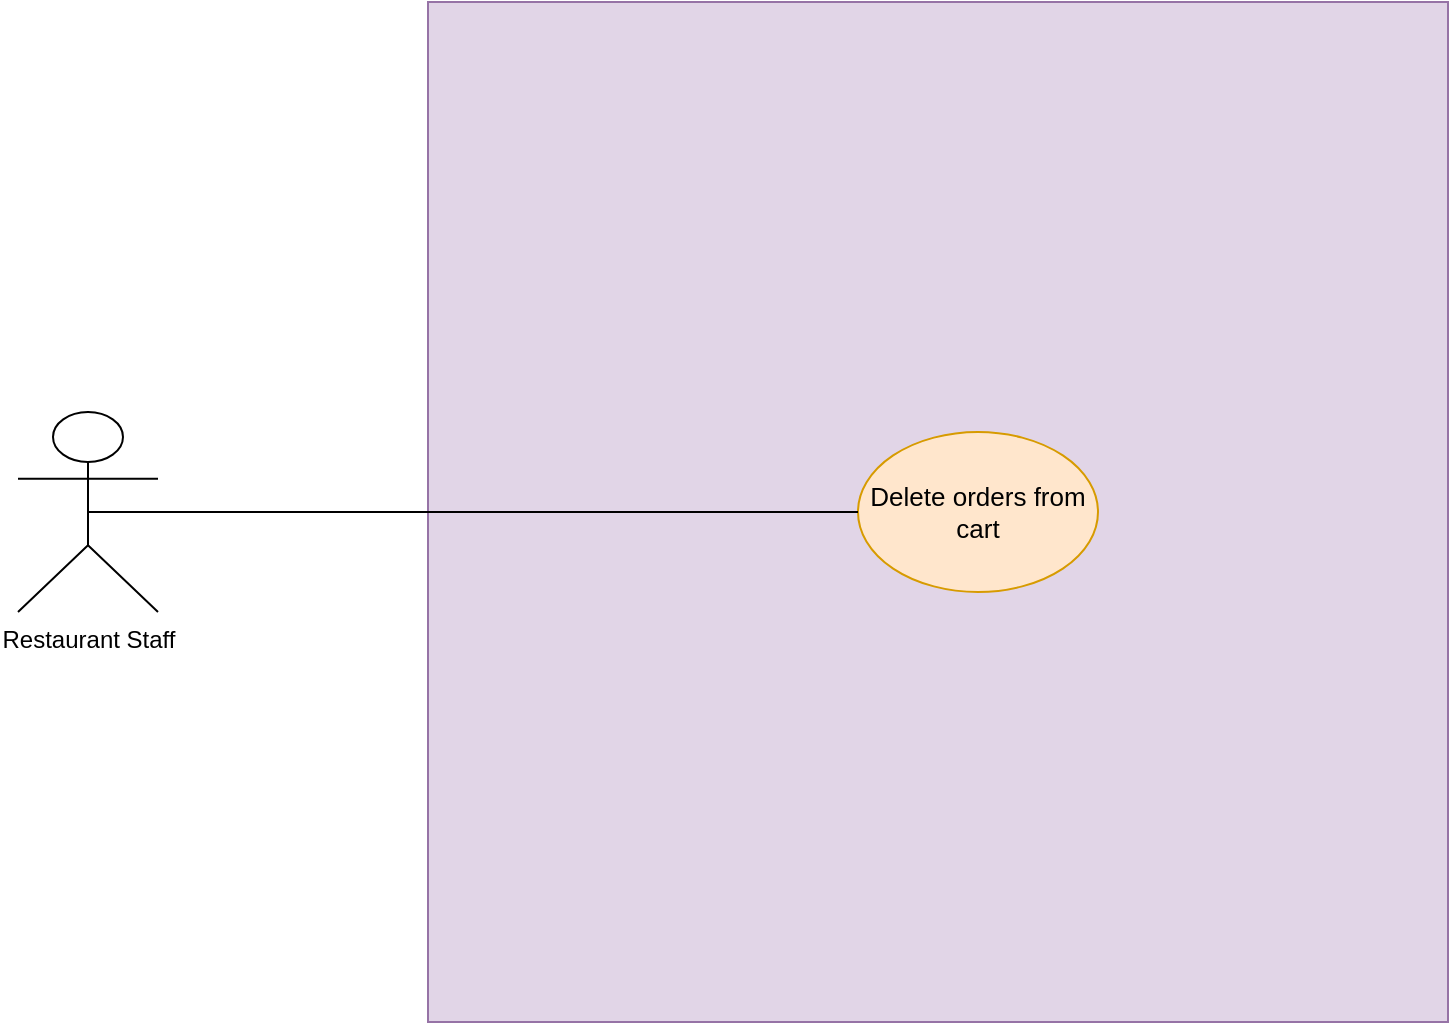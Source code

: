 <mxfile version="18.0.6" type="device"><diagram id="kg1rYYwzPfy4I76olRBd" name="User Acc Use Case "><mxGraphModel dx="516" dy="641" grid="1" gridSize="10" guides="1" tooltips="1" connect="1" arrows="1" fold="1" page="1" pageScale="1" pageWidth="850" pageHeight="1100" math="0" shadow="0"><root><mxCell id="0"/><mxCell id="1" parent="0"/><mxCell id="65m7NHMEhVuAxZGKMXY2-1" value="Restaurant Staff" style="shape=umlActor;verticalLabelPosition=bottom;verticalAlign=top;html=1;outlineConnect=0;align=center;" parent="1" vertex="1"><mxGeometry x="90" y="250" width="70" height="100" as="geometry"/></mxCell><mxCell id="65m7NHMEhVuAxZGKMXY2-2" value="" style="whiteSpace=wrap;html=1;aspect=fixed;fillColor=#e1d5e7;strokeColor=#9673a6;" parent="1" vertex="1"><mxGeometry x="295" y="45" width="510" height="510" as="geometry"/></mxCell><mxCell id="65m7NHMEhVuAxZGKMXY2-3" value="&lt;font style=&quot;font-size: 13px;&quot;&gt;Delete orders from cart&lt;/font&gt;" style="ellipse;whiteSpace=wrap;html=1;fillColor=#ffe6cc;strokeColor=#d79b00;" parent="1" vertex="1"><mxGeometry x="510" y="260" width="120" height="80" as="geometry"/></mxCell><mxCell id="65m7NHMEhVuAxZGKMXY2-4" value="" style="endArrow=none;html=1;rounded=0;fontSize=15;exitX=0.5;exitY=0.5;exitDx=0;exitDy=0;exitPerimeter=0;entryX=0;entryY=0.5;entryDx=0;entryDy=0;" parent="1" source="65m7NHMEhVuAxZGKMXY2-1" target="65m7NHMEhVuAxZGKMXY2-3" edge="1"><mxGeometry width="50" height="50" relative="1" as="geometry"><mxPoint x="160" y="320" as="sourcePoint"/><mxPoint x="210" y="270" as="targetPoint"/></mxGeometry></mxCell></root></mxGraphModel></diagram></mxfile>